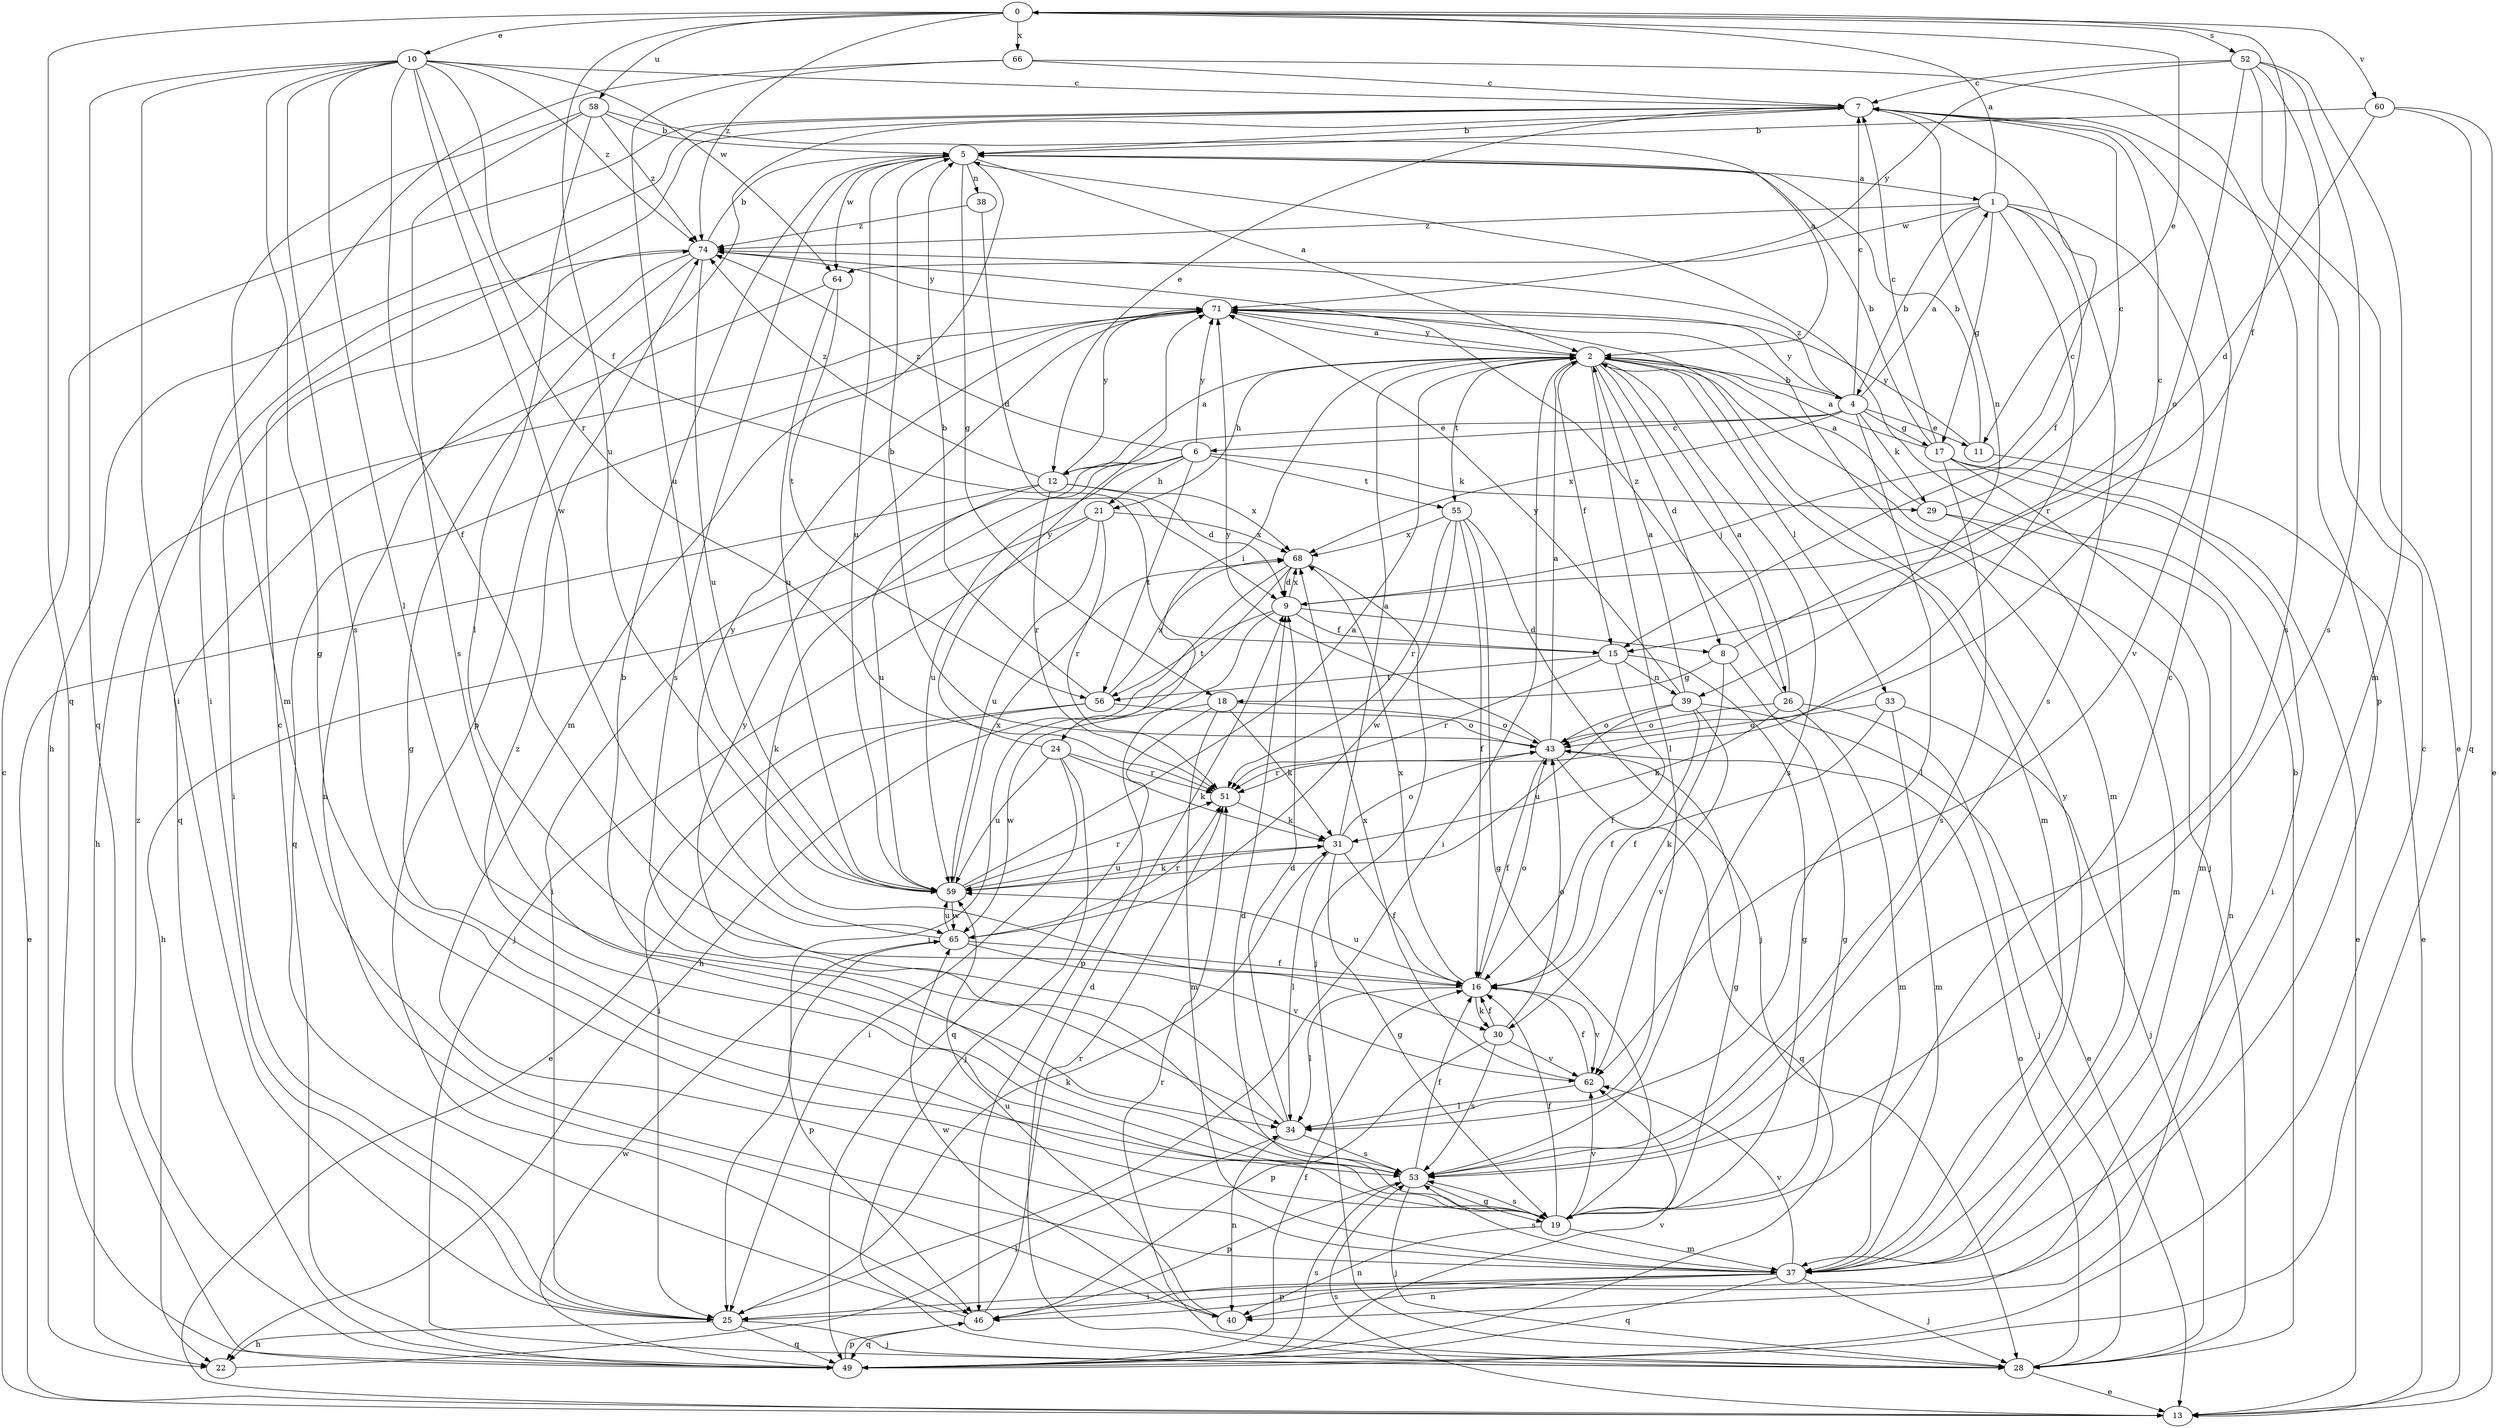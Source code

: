 strict digraph  {
0;
1;
2;
4;
5;
6;
7;
8;
9;
10;
11;
12;
13;
15;
16;
17;
18;
19;
21;
22;
24;
25;
26;
28;
29;
30;
31;
33;
34;
37;
38;
39;
40;
43;
46;
49;
51;
52;
53;
55;
56;
58;
59;
60;
62;
64;
65;
66;
68;
71;
74;
0 -> 10  [label=e];
0 -> 11  [label=e];
0 -> 15  [label=f];
0 -> 49  [label=q];
0 -> 52  [label=s];
0 -> 58  [label=u];
0 -> 59  [label=u];
0 -> 60  [label=v];
0 -> 66  [label=x];
0 -> 74  [label=z];
1 -> 0  [label=a];
1 -> 4  [label=b];
1 -> 15  [label=f];
1 -> 17  [label=g];
1 -> 51  [label=r];
1 -> 53  [label=s];
1 -> 62  [label=v];
1 -> 64  [label=w];
1 -> 74  [label=z];
2 -> 4  [label=b];
2 -> 8  [label=d];
2 -> 15  [label=f];
2 -> 21  [label=h];
2 -> 24  [label=i];
2 -> 25  [label=i];
2 -> 26  [label=j];
2 -> 28  [label=j];
2 -> 33  [label=l];
2 -> 34  [label=l];
2 -> 37  [label=m];
2 -> 53  [label=s];
2 -> 55  [label=t];
2 -> 71  [label=y];
4 -> 1  [label=a];
4 -> 6  [label=c];
4 -> 7  [label=c];
4 -> 11  [label=e];
4 -> 12  [label=e];
4 -> 17  [label=g];
4 -> 29  [label=k];
4 -> 34  [label=l];
4 -> 68  [label=x];
4 -> 71  [label=y];
4 -> 74  [label=z];
5 -> 1  [label=a];
5 -> 2  [label=a];
5 -> 18  [label=g];
5 -> 37  [label=m];
5 -> 38  [label=n];
5 -> 53  [label=s];
5 -> 59  [label=u];
5 -> 64  [label=w];
6 -> 21  [label=h];
6 -> 25  [label=i];
6 -> 29  [label=k];
6 -> 30  [label=k];
6 -> 55  [label=t];
6 -> 56  [label=t];
6 -> 59  [label=u];
6 -> 71  [label=y];
6 -> 74  [label=z];
7 -> 5  [label=b];
7 -> 12  [label=e];
7 -> 22  [label=h];
7 -> 39  [label=n];
7 -> 46  [label=p];
8 -> 7  [label=c];
8 -> 18  [label=g];
8 -> 19  [label=g];
8 -> 30  [label=k];
9 -> 7  [label=c];
9 -> 8  [label=d];
9 -> 15  [label=f];
9 -> 46  [label=p];
9 -> 56  [label=t];
9 -> 68  [label=x];
10 -> 7  [label=c];
10 -> 15  [label=f];
10 -> 16  [label=f];
10 -> 19  [label=g];
10 -> 25  [label=i];
10 -> 34  [label=l];
10 -> 49  [label=q];
10 -> 51  [label=r];
10 -> 53  [label=s];
10 -> 64  [label=w];
10 -> 65  [label=w];
10 -> 74  [label=z];
11 -> 5  [label=b];
11 -> 13  [label=e];
11 -> 71  [label=y];
12 -> 2  [label=a];
12 -> 9  [label=d];
12 -> 13  [label=e];
12 -> 51  [label=r];
12 -> 59  [label=u];
12 -> 68  [label=x];
12 -> 71  [label=y];
12 -> 74  [label=z];
13 -> 7  [label=c];
13 -> 53  [label=s];
15 -> 16  [label=f];
15 -> 19  [label=g];
15 -> 39  [label=n];
15 -> 51  [label=r];
15 -> 56  [label=t];
16 -> 30  [label=k];
16 -> 34  [label=l];
16 -> 43  [label=o];
16 -> 59  [label=u];
16 -> 62  [label=v];
16 -> 68  [label=x];
17 -> 2  [label=a];
17 -> 5  [label=b];
17 -> 7  [label=c];
17 -> 13  [label=e];
17 -> 25  [label=i];
17 -> 37  [label=m];
17 -> 53  [label=s];
18 -> 31  [label=k];
18 -> 37  [label=m];
18 -> 43  [label=o];
18 -> 49  [label=q];
18 -> 65  [label=w];
19 -> 7  [label=c];
19 -> 9  [label=d];
19 -> 16  [label=f];
19 -> 37  [label=m];
19 -> 40  [label=n];
19 -> 53  [label=s];
19 -> 62  [label=v];
19 -> 74  [label=z];
21 -> 22  [label=h];
21 -> 28  [label=j];
21 -> 51  [label=r];
21 -> 59  [label=u];
21 -> 68  [label=x];
22 -> 34  [label=l];
24 -> 25  [label=i];
24 -> 28  [label=j];
24 -> 31  [label=k];
24 -> 51  [label=r];
24 -> 59  [label=u];
24 -> 71  [label=y];
25 -> 22  [label=h];
25 -> 28  [label=j];
25 -> 31  [label=k];
25 -> 49  [label=q];
26 -> 2  [label=a];
26 -> 28  [label=j];
26 -> 31  [label=k];
26 -> 37  [label=m];
26 -> 43  [label=o];
26 -> 74  [label=z];
28 -> 5  [label=b];
28 -> 9  [label=d];
28 -> 13  [label=e];
28 -> 43  [label=o];
28 -> 51  [label=r];
29 -> 2  [label=a];
29 -> 7  [label=c];
29 -> 37  [label=m];
29 -> 40  [label=n];
30 -> 16  [label=f];
30 -> 43  [label=o];
30 -> 46  [label=p];
30 -> 53  [label=s];
30 -> 62  [label=v];
31 -> 2  [label=a];
31 -> 16  [label=f];
31 -> 19  [label=g];
31 -> 34  [label=l];
31 -> 43  [label=o];
31 -> 59  [label=u];
33 -> 16  [label=f];
33 -> 28  [label=j];
33 -> 37  [label=m];
33 -> 43  [label=o];
34 -> 9  [label=d];
34 -> 40  [label=n];
34 -> 53  [label=s];
34 -> 71  [label=y];
37 -> 25  [label=i];
37 -> 28  [label=j];
37 -> 40  [label=n];
37 -> 46  [label=p];
37 -> 49  [label=q];
37 -> 53  [label=s];
37 -> 62  [label=v];
37 -> 71  [label=y];
38 -> 9  [label=d];
38 -> 74  [label=z];
39 -> 2  [label=a];
39 -> 13  [label=e];
39 -> 16  [label=f];
39 -> 43  [label=o];
39 -> 59  [label=u];
39 -> 62  [label=v];
39 -> 71  [label=y];
40 -> 59  [label=u];
40 -> 65  [label=w];
43 -> 2  [label=a];
43 -> 5  [label=b];
43 -> 16  [label=f];
43 -> 19  [label=g];
43 -> 49  [label=q];
43 -> 51  [label=r];
43 -> 71  [label=y];
46 -> 7  [label=c];
46 -> 49  [label=q];
46 -> 51  [label=r];
49 -> 7  [label=c];
49 -> 16  [label=f];
49 -> 46  [label=p];
49 -> 53  [label=s];
49 -> 62  [label=v];
49 -> 65  [label=w];
49 -> 74  [label=z];
51 -> 31  [label=k];
52 -> 7  [label=c];
52 -> 13  [label=e];
52 -> 37  [label=m];
52 -> 43  [label=o];
52 -> 46  [label=p];
52 -> 53  [label=s];
52 -> 71  [label=y];
53 -> 5  [label=b];
53 -> 16  [label=f];
53 -> 19  [label=g];
53 -> 28  [label=j];
53 -> 46  [label=p];
55 -> 16  [label=f];
55 -> 19  [label=g];
55 -> 28  [label=j];
55 -> 51  [label=r];
55 -> 65  [label=w];
55 -> 68  [label=x];
56 -> 5  [label=b];
56 -> 13  [label=e];
56 -> 25  [label=i];
56 -> 43  [label=o];
56 -> 68  [label=x];
58 -> 2  [label=a];
58 -> 5  [label=b];
58 -> 34  [label=l];
58 -> 37  [label=m];
58 -> 53  [label=s];
58 -> 74  [label=z];
59 -> 2  [label=a];
59 -> 31  [label=k];
59 -> 51  [label=r];
59 -> 65  [label=w];
59 -> 68  [label=x];
60 -> 5  [label=b];
60 -> 9  [label=d];
60 -> 13  [label=e];
60 -> 49  [label=q];
62 -> 16  [label=f];
62 -> 34  [label=l];
62 -> 68  [label=x];
64 -> 49  [label=q];
64 -> 56  [label=t];
64 -> 59  [label=u];
65 -> 16  [label=f];
65 -> 46  [label=p];
65 -> 51  [label=r];
65 -> 59  [label=u];
65 -> 62  [label=v];
65 -> 71  [label=y];
66 -> 7  [label=c];
66 -> 25  [label=i];
66 -> 53  [label=s];
66 -> 59  [label=u];
68 -> 9  [label=d];
68 -> 22  [label=h];
68 -> 25  [label=i];
68 -> 28  [label=j];
71 -> 2  [label=a];
71 -> 22  [label=h];
71 -> 37  [label=m];
71 -> 49  [label=q];
74 -> 5  [label=b];
74 -> 19  [label=g];
74 -> 25  [label=i];
74 -> 40  [label=n];
74 -> 59  [label=u];
74 -> 71  [label=y];
}
